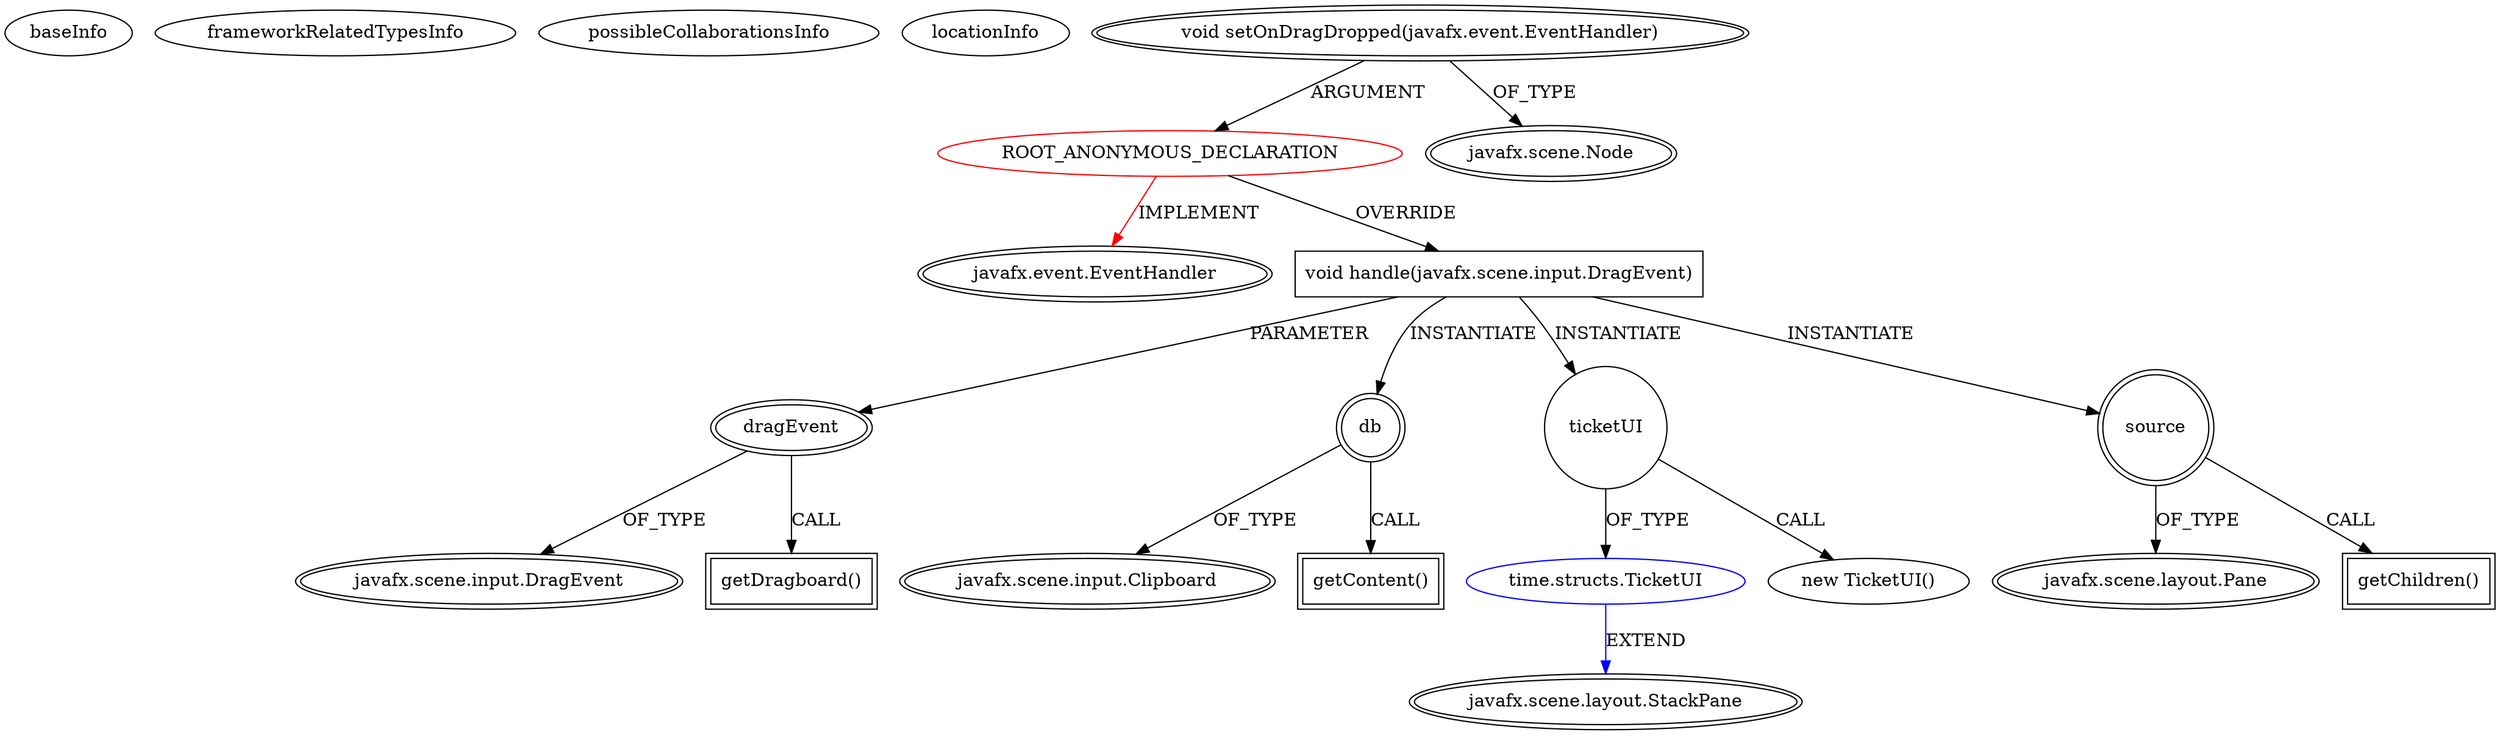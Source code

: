digraph {
baseInfo[graphId=4645,category="extension_graph",isAnonymous=true,possibleRelation=true]
frameworkRelatedTypesInfo[0="javafx.event.EventHandler"]
possibleCollaborationsInfo[0="4645~OVERRIDING_METHOD_DECLARATION-INSTANTIATION-~javafx.event.EventHandler ~javafx.scene.layout.StackPane ~true~false"]
locationInfo[projectName="vaalfreja-Time",filePath="/vaalfreja-Time/Time-master/src/time/TimeController.java",contextSignature="void initPane(javafx.scene.layout.VBox)",graphId="4645"]
0[label="ROOT_ANONYMOUS_DECLARATION",vertexType="ROOT_ANONYMOUS_DECLARATION",isFrameworkType=false,color=red]
1[label="javafx.event.EventHandler",vertexType="FRAMEWORK_INTERFACE_TYPE",isFrameworkType=true,peripheries=2]
2[label="void setOnDragDropped(javafx.event.EventHandler)",vertexType="OUTSIDE_CALL",isFrameworkType=true,peripheries=2]
3[label="javafx.scene.Node",vertexType="FRAMEWORK_CLASS_TYPE",isFrameworkType=true,peripheries=2]
4[label="void handle(javafx.scene.input.DragEvent)",vertexType="OVERRIDING_METHOD_DECLARATION",isFrameworkType=false,shape=box]
5[label="dragEvent",vertexType="PARAMETER_DECLARATION",isFrameworkType=true,peripheries=2]
6[label="javafx.scene.input.DragEvent",vertexType="FRAMEWORK_CLASS_TYPE",isFrameworkType=true,peripheries=2]
8[label="getDragboard()",vertexType="INSIDE_CALL",isFrameworkType=true,peripheries=2,shape=box]
9[label="db",vertexType="VARIABLE_EXPRESION",isFrameworkType=true,peripheries=2,shape=circle]
11[label="javafx.scene.input.Clipboard",vertexType="FRAMEWORK_CLASS_TYPE",isFrameworkType=true,peripheries=2]
10[label="getContent()",vertexType="INSIDE_CALL",isFrameworkType=true,peripheries=2,shape=box]
13[label="ticketUI",vertexType="VARIABLE_EXPRESION",isFrameworkType=false,shape=circle]
14[label="time.structs.TicketUI",vertexType="REFERENCE_CLIENT_CLASS_DECLARATION",isFrameworkType=false,color=blue]
15[label="javafx.scene.layout.StackPane",vertexType="FRAMEWORK_CLASS_TYPE",isFrameworkType=true,peripheries=2]
12[label="new TicketUI()",vertexType="CONSTRUCTOR_CALL",isFrameworkType=false]
16[label="source",vertexType="VARIABLE_EXPRESION",isFrameworkType=true,peripheries=2,shape=circle]
18[label="javafx.scene.layout.Pane",vertexType="FRAMEWORK_CLASS_TYPE",isFrameworkType=true,peripheries=2]
17[label="getChildren()",vertexType="INSIDE_CALL",isFrameworkType=true,peripheries=2,shape=box]
0->1[label="IMPLEMENT",color=red]
2->0[label="ARGUMENT"]
2->3[label="OF_TYPE"]
0->4[label="OVERRIDE"]
5->6[label="OF_TYPE"]
4->5[label="PARAMETER"]
5->8[label="CALL"]
4->9[label="INSTANTIATE"]
9->11[label="OF_TYPE"]
9->10[label="CALL"]
4->13[label="INSTANTIATE"]
14->15[label="EXTEND",color=blue]
13->14[label="OF_TYPE"]
13->12[label="CALL"]
4->16[label="INSTANTIATE"]
16->18[label="OF_TYPE"]
16->17[label="CALL"]
}
